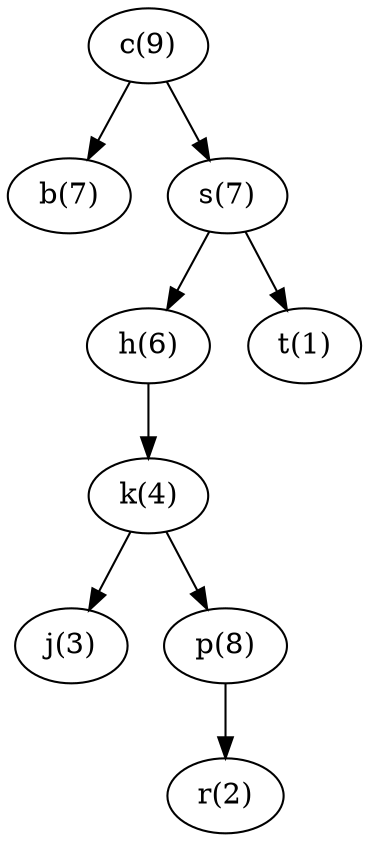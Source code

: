 // 3. rotacja w p w lewo

digraph G {
    graph [ordering="out"];
    b [label="b(7)"];
    c [label="c(9)"];
    h [label="h(6)"];
    j [label="j(3)"];
    k [label="k(4)"];
    p [label="p(8)"];
    r [label="r(2)"];
    s [label="s(7)"];
    t [label="t(1)"];
    c -> b;
    c -> s;
    s -> h;
    s -> t;
    h -> k [side=right];
    k -> j;
    k -> p;
    p -> r [side=right];
}
